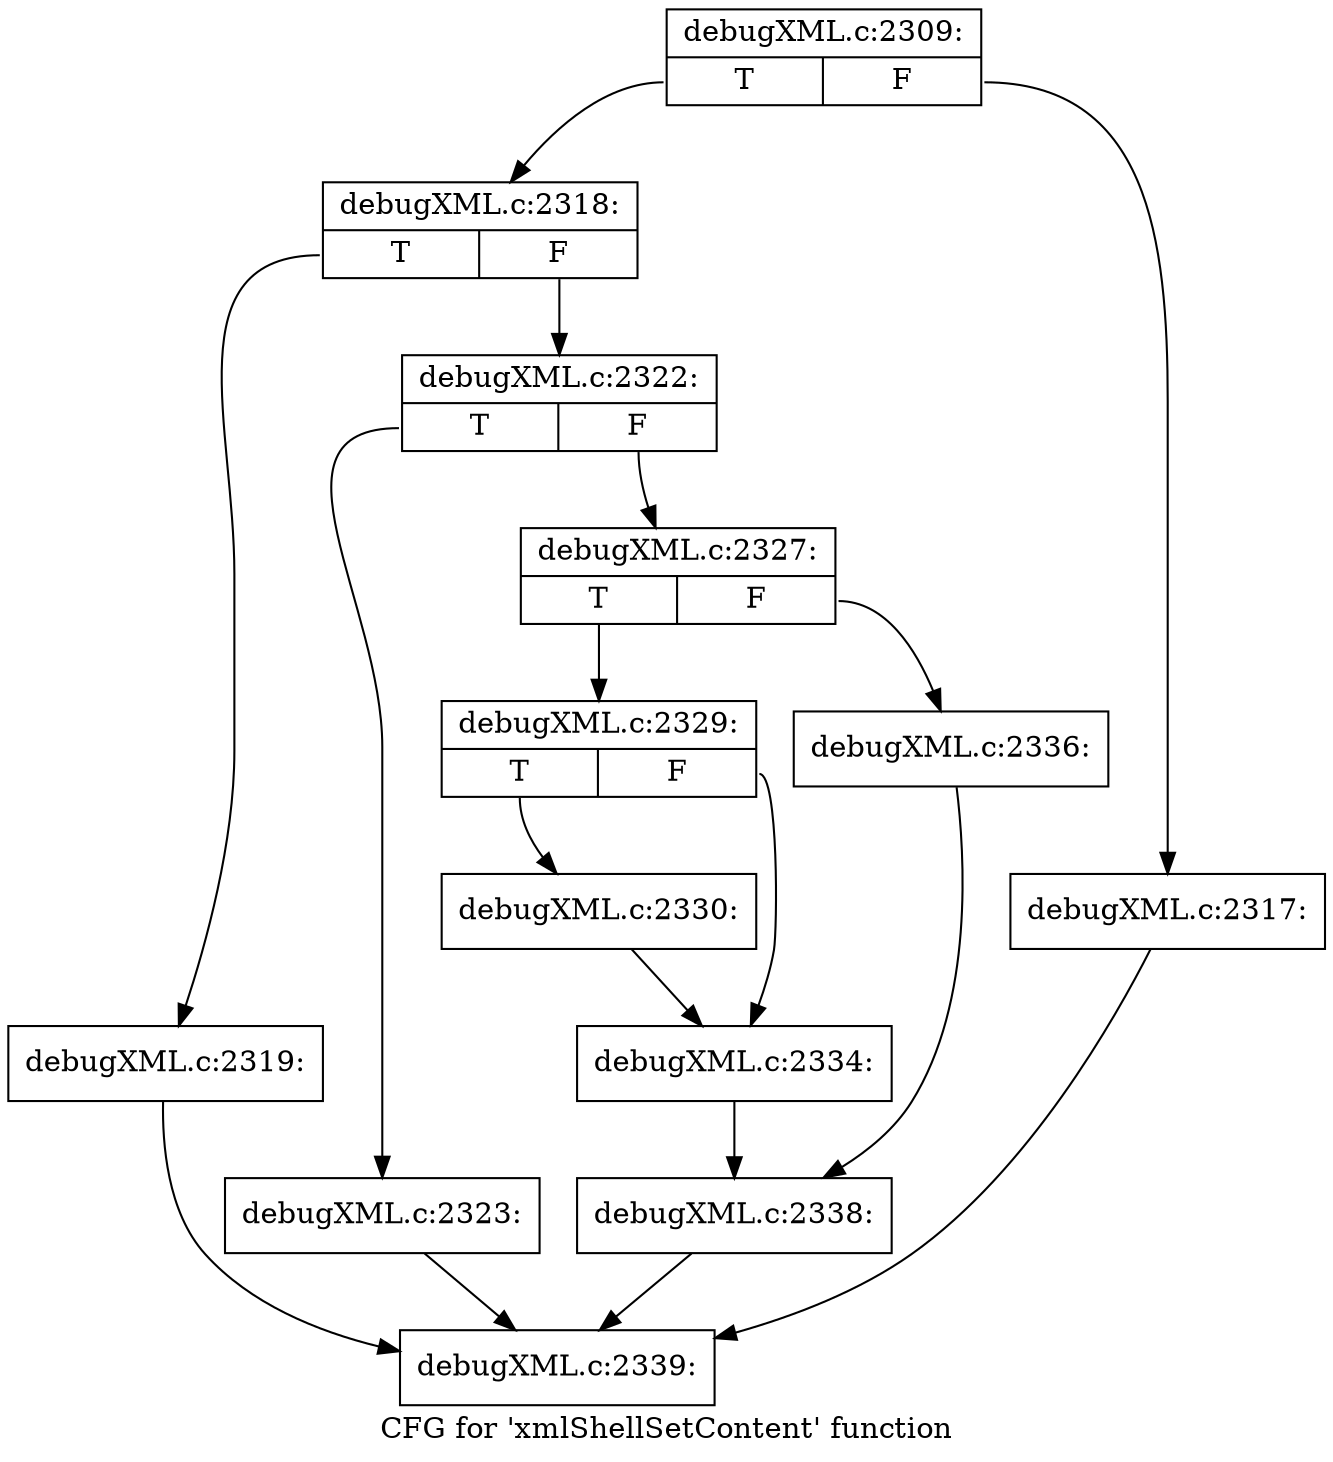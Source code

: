 digraph "CFG for 'xmlShellSetContent' function" {
	label="CFG for 'xmlShellSetContent' function";

	Node0x4b94aa0 [shape=record,label="{debugXML.c:2309:|{<s0>T|<s1>F}}"];
	Node0x4b94aa0:s0 -> Node0x4ba1860;
	Node0x4b94aa0:s1 -> Node0x4ba1810;
	Node0x4ba1810 [shape=record,label="{debugXML.c:2317:}"];
	Node0x4ba1810 -> Node0x4ba0540;
	Node0x4ba1860 [shape=record,label="{debugXML.c:2318:|{<s0>T|<s1>F}}"];
	Node0x4ba1860:s0 -> Node0x4ba1c90;
	Node0x4ba1860:s1 -> Node0x4ba1ce0;
	Node0x4ba1c90 [shape=record,label="{debugXML.c:2319:}"];
	Node0x4ba1c90 -> Node0x4ba0540;
	Node0x4ba1ce0 [shape=record,label="{debugXML.c:2322:|{<s0>T|<s1>F}}"];
	Node0x4ba1ce0:s0 -> Node0x4ba2500;
	Node0x4ba1ce0:s1 -> Node0x4ba2550;
	Node0x4ba2500 [shape=record,label="{debugXML.c:2323:}"];
	Node0x4ba2500 -> Node0x4ba0540;
	Node0x4ba2550 [shape=record,label="{debugXML.c:2327:|{<s0>T|<s1>F}}"];
	Node0x4ba2550:s0 -> Node0x4ba3660;
	Node0x4ba2550:s1 -> Node0x4ba3c50;
	Node0x4ba3660 [shape=record,label="{debugXML.c:2329:|{<s0>T|<s1>F}}"];
	Node0x4ba3660:s0 -> Node0x4ba3e70;
	Node0x4ba3660:s1 -> Node0x4ba3ec0;
	Node0x4ba3e70 [shape=record,label="{debugXML.c:2330:}"];
	Node0x4ba3e70 -> Node0x4ba3ec0;
	Node0x4ba3ec0 [shape=record,label="{debugXML.c:2334:}"];
	Node0x4ba3ec0 -> Node0x4ba3c00;
	Node0x4ba3c50 [shape=record,label="{debugXML.c:2336:}"];
	Node0x4ba3c50 -> Node0x4ba3c00;
	Node0x4ba3c00 [shape=record,label="{debugXML.c:2338:}"];
	Node0x4ba3c00 -> Node0x4ba0540;
	Node0x4ba0540 [shape=record,label="{debugXML.c:2339:}"];
}
